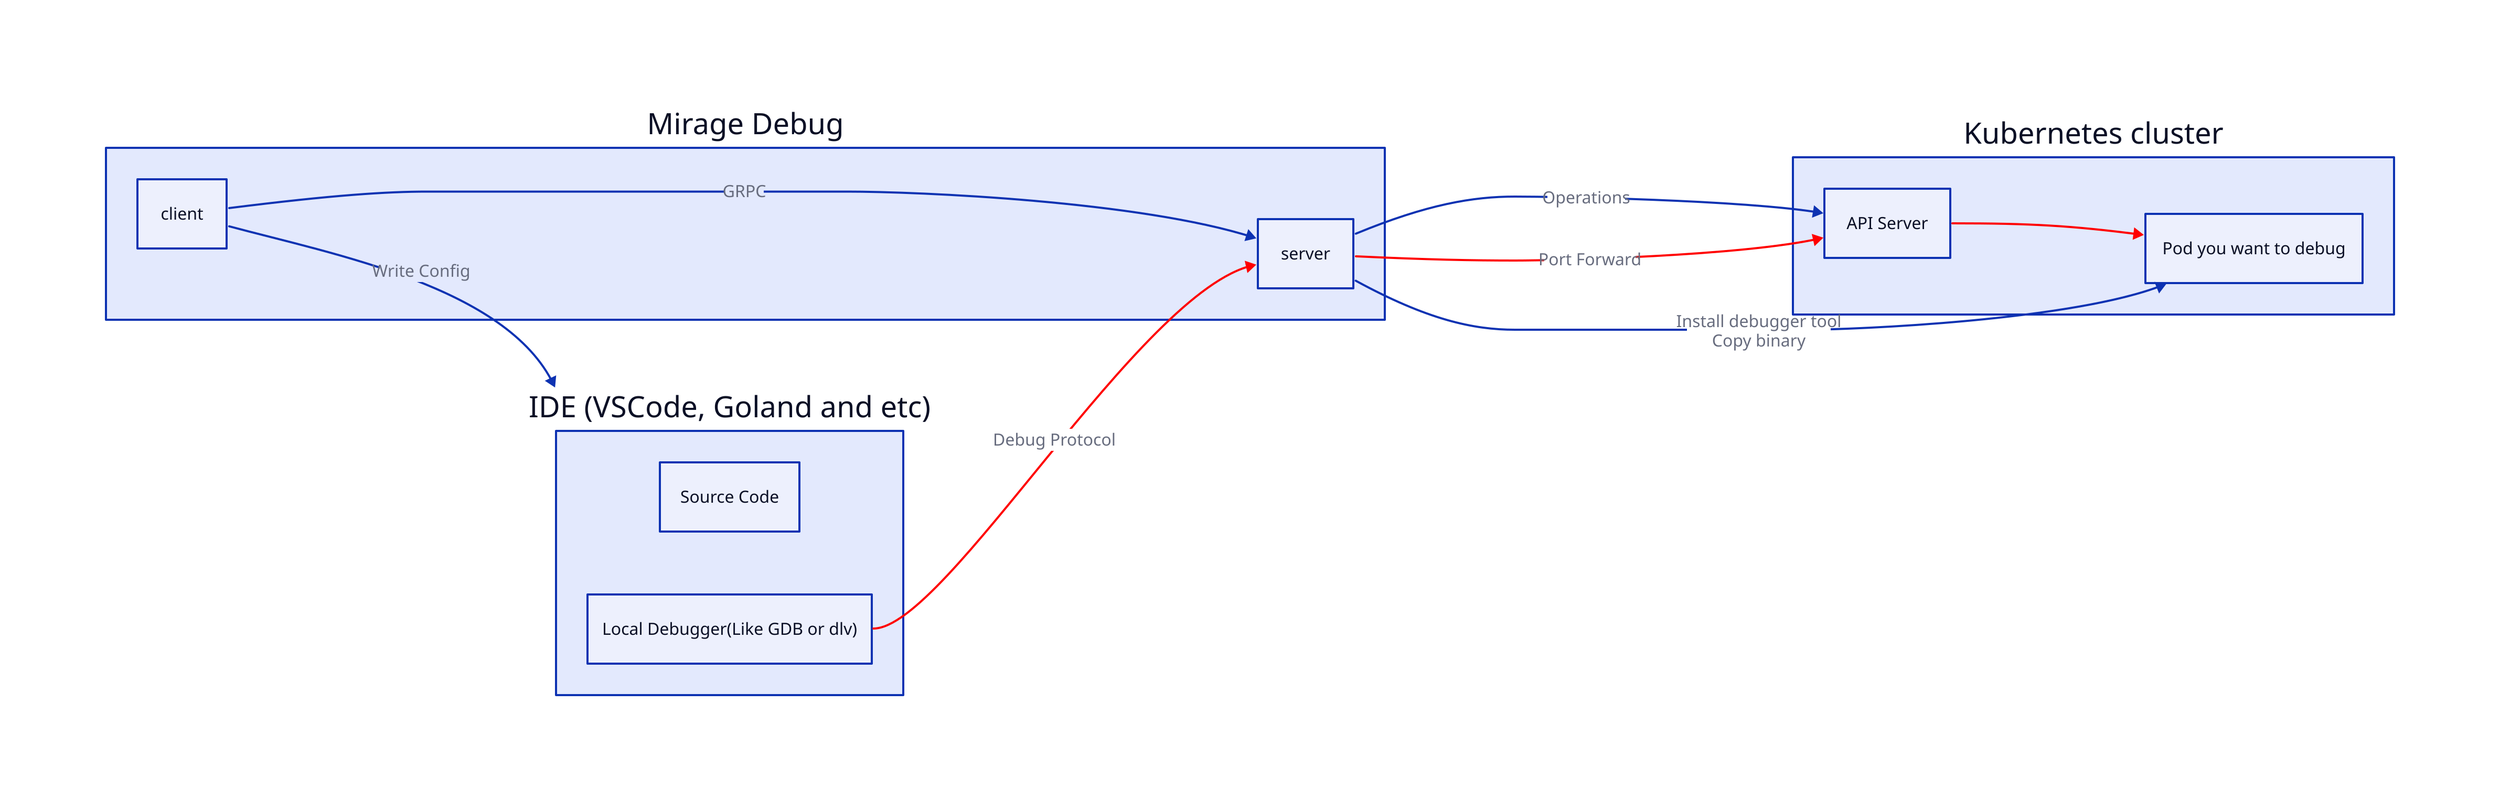 # d2-args: --sketch

mirage: Mirage Debug {
  client
  server

  client -> server: GRPC
}

cluster: Kubernetes cluster {
  apiserver: API Server
  pod: Pod you want to debug
  apiserver -> pod: {
    style: {
      stroke: red
    }
  }
}

mirage.server -> cluster.apiserver: Operations

mirage.server -> cluster.apiserver: Port Forward {
  style: {
    stroke: red
  }
}

mirage.server -> cluster.pod: Install debugger tool\nCopy binary

ide: IDE (VSCode, Goland and etc) {
  source: Source Code
  local-debugger: Local Debugger(Like GDB or dlv)
}

mirage.client -> ide: Write Config

ide.local-debugger -> mirage.server: Debug Protocol {
  style: {
    stroke: red
  }
}

direction: right